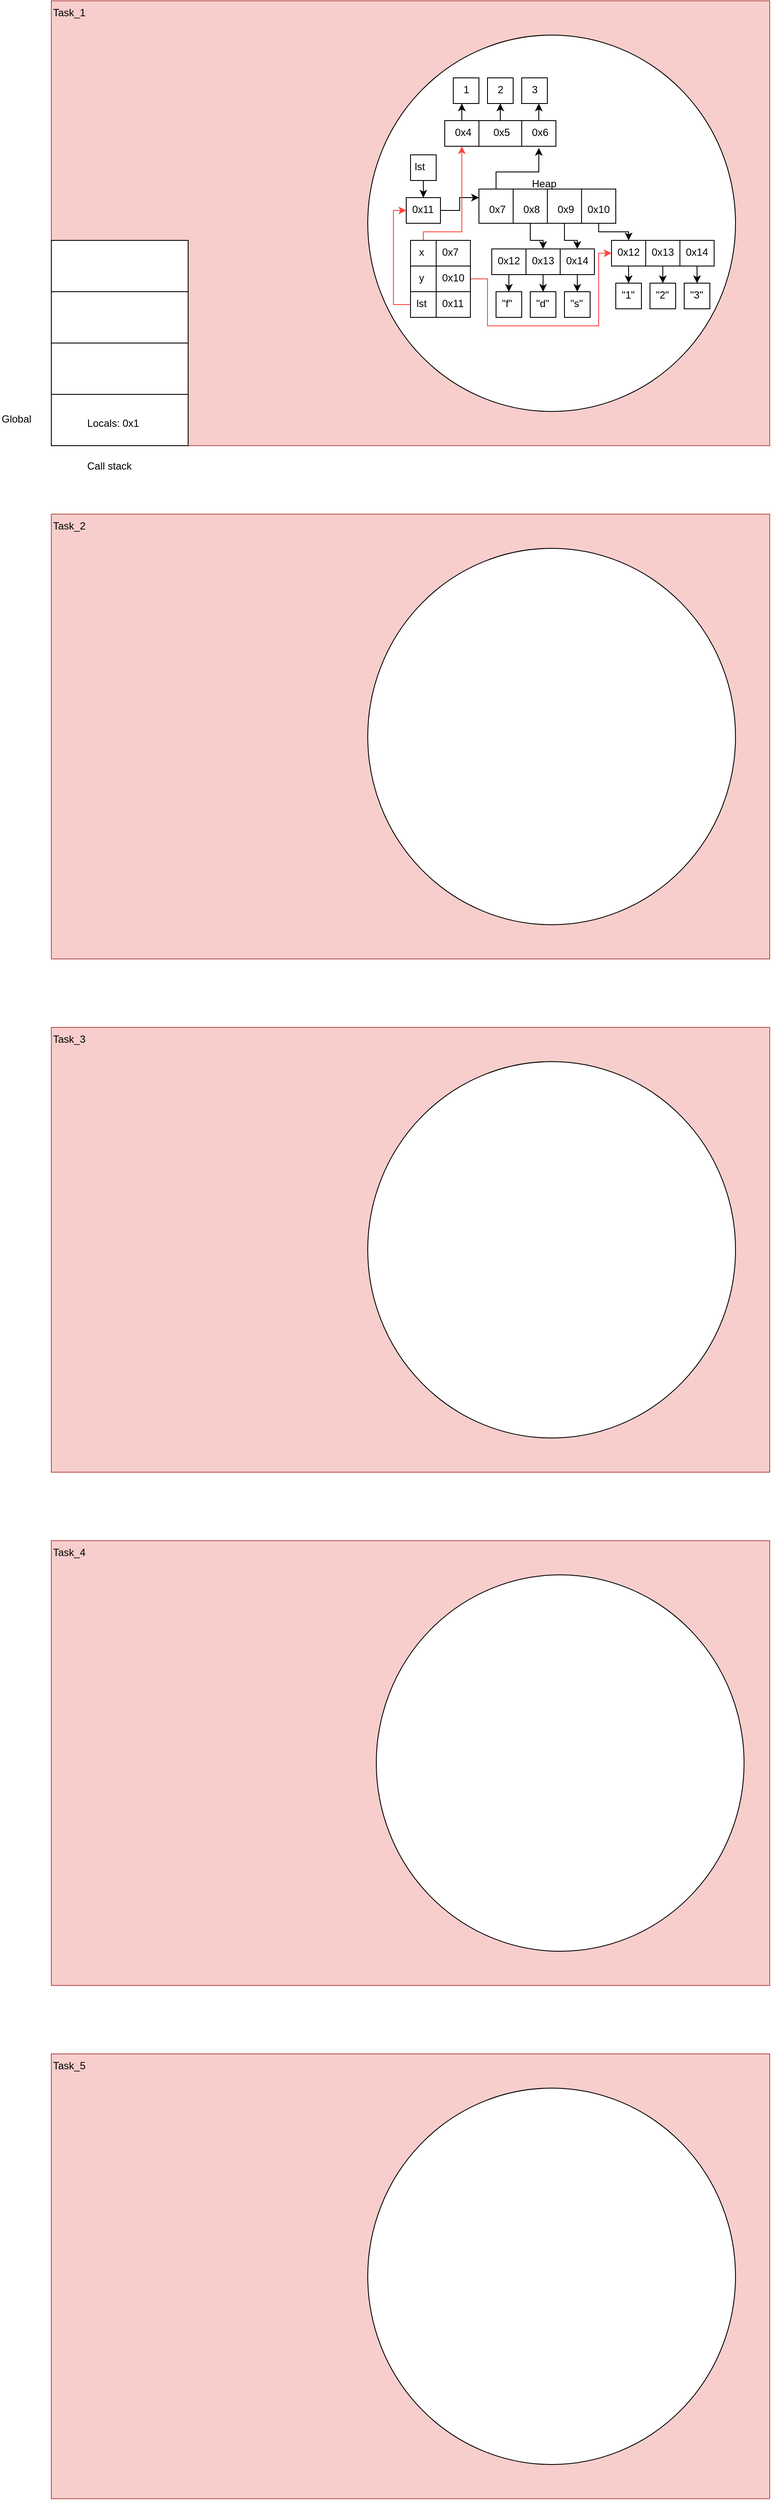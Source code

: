 <mxfile version="24.0.7" type="github">
  <diagram name="Page-1" id="YxQY53uUTO5EtvbG5jYU">
    <mxGraphModel dx="2045" dy="645" grid="1" gridSize="10" guides="1" tooltips="1" connect="1" arrows="1" fold="1" page="1" pageScale="1" pageWidth="850" pageHeight="1100" math="0" shadow="0">
      <root>
        <mxCell id="0" />
        <mxCell id="1" parent="0" />
        <mxCell id="ncwnmVmGd86UKrCinJvC-3" value="" style="rounded=0;whiteSpace=wrap;html=1;fillColor=#f8cecc;strokeColor=#b85450;" vertex="1" parent="1">
          <mxGeometry x="40" y="40" width="840" height="520" as="geometry" />
        </mxCell>
        <mxCell id="ncwnmVmGd86UKrCinJvC-4" value="" style="rounded=0;whiteSpace=wrap;html=1;fillColor=#f8cecc;strokeColor=#b85450;" vertex="1" parent="1">
          <mxGeometry x="40" y="640" width="840" height="520" as="geometry" />
        </mxCell>
        <mxCell id="ncwnmVmGd86UKrCinJvC-5" value="" style="rounded=0;whiteSpace=wrap;html=1;fillColor=#f8cecc;strokeColor=#b85450;" vertex="1" parent="1">
          <mxGeometry x="40" y="1240" width="840" height="520" as="geometry" />
        </mxCell>
        <mxCell id="ncwnmVmGd86UKrCinJvC-6" value="" style="rounded=0;whiteSpace=wrap;html=1;fillColor=#f8cecc;strokeColor=#b85450;" vertex="1" parent="1">
          <mxGeometry x="40" y="1840" width="840" height="520" as="geometry" />
        </mxCell>
        <mxCell id="ncwnmVmGd86UKrCinJvC-7" value="" style="rounded=0;whiteSpace=wrap;html=1;fillColor=#f8cecc;strokeColor=#b85450;" vertex="1" parent="1">
          <mxGeometry x="40" y="2440" width="840" height="520" as="geometry" />
        </mxCell>
        <mxCell id="ncwnmVmGd86UKrCinJvC-8" value="" style="ellipse;whiteSpace=wrap;html=1;" vertex="1" parent="1">
          <mxGeometry x="410" y="80" width="430" height="440" as="geometry" />
        </mxCell>
        <mxCell id="ncwnmVmGd86UKrCinJvC-9" value="" style="rounded=0;whiteSpace=wrap;html=1;" vertex="1" parent="1">
          <mxGeometry x="40" y="500" width="160" height="60" as="geometry" />
        </mxCell>
        <mxCell id="ncwnmVmGd86UKrCinJvC-10" value="" style="rounded=0;whiteSpace=wrap;html=1;" vertex="1" parent="1">
          <mxGeometry x="40" y="440" width="160" height="60" as="geometry" />
        </mxCell>
        <mxCell id="ncwnmVmGd86UKrCinJvC-11" value="" style="rounded=0;whiteSpace=wrap;html=1;" vertex="1" parent="1">
          <mxGeometry x="40" y="380" width="160" height="60" as="geometry" />
        </mxCell>
        <mxCell id="ncwnmVmGd86UKrCinJvC-12" value="" style="rounded=0;whiteSpace=wrap;html=1;" vertex="1" parent="1">
          <mxGeometry x="40" y="320" width="160" height="60" as="geometry" />
        </mxCell>
        <mxCell id="ncwnmVmGd86UKrCinJvC-13" value="Locals: 0x1" style="text;html=1;whiteSpace=wrap;overflow=hidden;rounded=0;" vertex="1" parent="1">
          <mxGeometry x="80" y="520" width="70" height="30" as="geometry" />
        </mxCell>
        <mxCell id="ncwnmVmGd86UKrCinJvC-14" value="Task_1" style="text;html=1;whiteSpace=wrap;overflow=hidden;rounded=0;" vertex="1" parent="1">
          <mxGeometry x="40" y="40" width="160" height="60" as="geometry" />
        </mxCell>
        <mxCell id="ncwnmVmGd86UKrCinJvC-15" value="Task_2" style="text;html=1;whiteSpace=wrap;overflow=hidden;rounded=0;" vertex="1" parent="1">
          <mxGeometry x="40" y="640" width="160" height="60" as="geometry" />
        </mxCell>
        <mxCell id="ncwnmVmGd86UKrCinJvC-16" value="&lt;div&gt;Task_3&lt;/div&gt;&lt;div&gt;&lt;br&gt;&lt;/div&gt;" style="text;html=1;whiteSpace=wrap;overflow=hidden;rounded=0;" vertex="1" parent="1">
          <mxGeometry x="40" y="1240" width="160" height="60" as="geometry" />
        </mxCell>
        <mxCell id="ncwnmVmGd86UKrCinJvC-17" value="&lt;div&gt;Task_4&lt;/div&gt;&lt;div&gt;&lt;br&gt;&lt;/div&gt;" style="text;html=1;whiteSpace=wrap;overflow=hidden;rounded=0;" vertex="1" parent="1">
          <mxGeometry x="40" y="1840" width="160" height="60" as="geometry" />
        </mxCell>
        <mxCell id="ncwnmVmGd86UKrCinJvC-18" value="&lt;div&gt;Task_5&lt;/div&gt;&lt;div&gt;&lt;br&gt;&lt;/div&gt;" style="text;html=1;whiteSpace=wrap;overflow=hidden;rounded=0;" vertex="1" parent="1">
          <mxGeometry x="40" y="2440" width="160" height="60" as="geometry" />
        </mxCell>
        <mxCell id="ncwnmVmGd86UKrCinJvC-19" value="" style="ellipse;whiteSpace=wrap;html=1;" vertex="1" parent="1">
          <mxGeometry x="410" y="680" width="430" height="440" as="geometry" />
        </mxCell>
        <mxCell id="ncwnmVmGd86UKrCinJvC-20" value="" style="ellipse;whiteSpace=wrap;html=1;" vertex="1" parent="1">
          <mxGeometry x="410" y="1280" width="430" height="440" as="geometry" />
        </mxCell>
        <mxCell id="ncwnmVmGd86UKrCinJvC-21" value="" style="ellipse;whiteSpace=wrap;html=1;" vertex="1" parent="1">
          <mxGeometry x="420" y="1880" width="430" height="440" as="geometry" />
        </mxCell>
        <mxCell id="ncwnmVmGd86UKrCinJvC-22" value="" style="ellipse;whiteSpace=wrap;html=1;" vertex="1" parent="1">
          <mxGeometry x="410" y="2480" width="430" height="440" as="geometry" />
        </mxCell>
        <mxCell id="ncwnmVmGd86UKrCinJvC-23" value="" style="rounded=0;whiteSpace=wrap;html=1;" vertex="1" parent="1">
          <mxGeometry x="510" y="130" width="30" height="30" as="geometry" />
        </mxCell>
        <mxCell id="ncwnmVmGd86UKrCinJvC-24" value="" style="rounded=0;whiteSpace=wrap;html=1;" vertex="1" parent="1">
          <mxGeometry x="550" y="130" width="30" height="30" as="geometry" />
        </mxCell>
        <mxCell id="ncwnmVmGd86UKrCinJvC-25" value="" style="rounded=0;whiteSpace=wrap;html=1;" vertex="1" parent="1">
          <mxGeometry x="590" y="130" width="30" height="30" as="geometry" />
        </mxCell>
        <mxCell id="ncwnmVmGd86UKrCinJvC-33" style="edgeStyle=orthogonalEdgeStyle;rounded=0;orthogonalLoop=1;jettySize=auto;html=1;entryX=0.5;entryY=1;entryDx=0;entryDy=0;" edge="1" parent="1" source="ncwnmVmGd86UKrCinJvC-27" target="ncwnmVmGd86UKrCinJvC-24">
          <mxGeometry relative="1" as="geometry" />
        </mxCell>
        <mxCell id="ncwnmVmGd86UKrCinJvC-27" value="" style="rounded=0;whiteSpace=wrap;html=1;" vertex="1" parent="1">
          <mxGeometry x="540" y="180" width="50" height="30" as="geometry" />
        </mxCell>
        <mxCell id="ncwnmVmGd86UKrCinJvC-28" value="" style="rounded=0;whiteSpace=wrap;html=1;" vertex="1" parent="1">
          <mxGeometry x="590" y="180" width="40" height="30" as="geometry" />
        </mxCell>
        <mxCell id="ncwnmVmGd86UKrCinJvC-32" style="edgeStyle=orthogonalEdgeStyle;rounded=0;orthogonalLoop=1;jettySize=auto;html=1;" edge="1" parent="1" source="ncwnmVmGd86UKrCinJvC-30">
          <mxGeometry relative="1" as="geometry">
            <mxPoint x="520" y="160" as="targetPoint" />
          </mxGeometry>
        </mxCell>
        <mxCell id="ncwnmVmGd86UKrCinJvC-30" value="" style="rounded=0;whiteSpace=wrap;html=1;" vertex="1" parent="1">
          <mxGeometry x="500" y="180" width="40" height="30" as="geometry" />
        </mxCell>
        <mxCell id="ncwnmVmGd86UKrCinJvC-34" style="edgeStyle=orthogonalEdgeStyle;rounded=0;orthogonalLoop=1;jettySize=auto;html=1;entryX=0.696;entryY=1.028;entryDx=0;entryDy=0;entryPerimeter=0;" edge="1" parent="1" source="ncwnmVmGd86UKrCinJvC-28" target="ncwnmVmGd86UKrCinJvC-25">
          <mxGeometry relative="1" as="geometry" />
        </mxCell>
        <mxCell id="ncwnmVmGd86UKrCinJvC-35" value="1" style="text;html=1;whiteSpace=wrap;overflow=hidden;rounded=0;" vertex="1" parent="1">
          <mxGeometry x="520" y="130" width="20" height="20" as="geometry" />
        </mxCell>
        <mxCell id="ncwnmVmGd86UKrCinJvC-36" value="2" style="text;html=1;whiteSpace=wrap;overflow=hidden;rounded=0;" vertex="1" parent="1">
          <mxGeometry x="560" y="130" width="20" height="20" as="geometry" />
        </mxCell>
        <mxCell id="ncwnmVmGd86UKrCinJvC-37" value="3" style="text;html=1;whiteSpace=wrap;overflow=hidden;rounded=0;" vertex="1" parent="1">
          <mxGeometry x="600" y="130" width="20" height="20" as="geometry" />
        </mxCell>
        <mxCell id="ncwnmVmGd86UKrCinJvC-38" value="0x4" style="text;html=1;whiteSpace=wrap;overflow=hidden;rounded=0;" vertex="1" parent="1">
          <mxGeometry x="510" y="180" width="30" height="30" as="geometry" />
        </mxCell>
        <mxCell id="ncwnmVmGd86UKrCinJvC-39" value="0x5" style="text;html=1;whiteSpace=wrap;overflow=hidden;rounded=0;" vertex="1" parent="1">
          <mxGeometry x="555" y="180" width="30" height="30" as="geometry" />
        </mxCell>
        <mxCell id="ncwnmVmGd86UKrCinJvC-40" value="&lt;div&gt;0x6&lt;/div&gt;&lt;div&gt;&lt;br&gt;&lt;/div&gt;" style="text;html=1;whiteSpace=wrap;overflow=hidden;rounded=0;" vertex="1" parent="1">
          <mxGeometry x="600" y="180" width="30" height="30" as="geometry" />
        </mxCell>
        <mxCell id="ncwnmVmGd86UKrCinJvC-41" value="" style="rounded=0;whiteSpace=wrap;html=1;" vertex="1" parent="1">
          <mxGeometry x="540" y="260" width="40" height="40" as="geometry" />
        </mxCell>
        <mxCell id="ncwnmVmGd86UKrCinJvC-107" style="edgeStyle=orthogonalEdgeStyle;rounded=0;orthogonalLoop=1;jettySize=auto;html=1;entryX=0.5;entryY=0;entryDx=0;entryDy=0;" edge="1" parent="1" source="ncwnmVmGd86UKrCinJvC-42" target="ncwnmVmGd86UKrCinJvC-59">
          <mxGeometry relative="1" as="geometry" />
        </mxCell>
        <mxCell id="ncwnmVmGd86UKrCinJvC-42" value="" style="rounded=0;whiteSpace=wrap;html=1;" vertex="1" parent="1">
          <mxGeometry x="580" y="260" width="40" height="40" as="geometry" />
        </mxCell>
        <mxCell id="ncwnmVmGd86UKrCinJvC-108" style="edgeStyle=orthogonalEdgeStyle;rounded=0;orthogonalLoop=1;jettySize=auto;html=1;entryX=0.5;entryY=0;entryDx=0;entryDy=0;" edge="1" parent="1" source="ncwnmVmGd86UKrCinJvC-43" target="ncwnmVmGd86UKrCinJvC-58">
          <mxGeometry relative="1" as="geometry" />
        </mxCell>
        <mxCell id="ncwnmVmGd86UKrCinJvC-43" value="" style="rounded=0;whiteSpace=wrap;html=1;" vertex="1" parent="1">
          <mxGeometry x="620" y="260" width="40" height="40" as="geometry" />
        </mxCell>
        <mxCell id="ncwnmVmGd86UKrCinJvC-109" style="edgeStyle=orthogonalEdgeStyle;rounded=0;orthogonalLoop=1;jettySize=auto;html=1;" edge="1" parent="1" source="ncwnmVmGd86UKrCinJvC-44" target="ncwnmVmGd86UKrCinJvC-70">
          <mxGeometry relative="1" as="geometry">
            <Array as="points">
              <mxPoint x="680" y="310" />
              <mxPoint x="715" y="310" />
            </Array>
          </mxGeometry>
        </mxCell>
        <mxCell id="ncwnmVmGd86UKrCinJvC-44" value="" style="rounded=0;whiteSpace=wrap;html=1;" vertex="1" parent="1">
          <mxGeometry x="660" y="260" width="40" height="40" as="geometry" />
        </mxCell>
        <mxCell id="ncwnmVmGd86UKrCinJvC-45" value="0x7" style="text;html=1;whiteSpace=wrap;overflow=hidden;rounded=0;" vertex="1" parent="1">
          <mxGeometry x="550" y="270" width="30" height="20" as="geometry" />
        </mxCell>
        <mxCell id="ncwnmVmGd86UKrCinJvC-46" value="0x8" style="text;html=1;whiteSpace=wrap;overflow=hidden;rounded=0;" vertex="1" parent="1">
          <mxGeometry x="590" y="270" width="30" height="20" as="geometry" />
        </mxCell>
        <mxCell id="ncwnmVmGd86UKrCinJvC-48" value="0x9" style="text;html=1;whiteSpace=wrap;overflow=hidden;rounded=0;" vertex="1" parent="1">
          <mxGeometry x="630" y="270" width="30" height="20" as="geometry" />
        </mxCell>
        <mxCell id="ncwnmVmGd86UKrCinJvC-49" value="&lt;div&gt;0x10&lt;/div&gt;" style="text;html=1;whiteSpace=wrap;overflow=hidden;rounded=0;" vertex="1" parent="1">
          <mxGeometry x="665" y="270" width="30" height="20" as="geometry" />
        </mxCell>
        <mxCell id="ncwnmVmGd86UKrCinJvC-64" style="edgeStyle=orthogonalEdgeStyle;rounded=0;orthogonalLoop=1;jettySize=auto;html=1;entryX=0.5;entryY=0;entryDx=0;entryDy=0;" edge="1" parent="1" source="ncwnmVmGd86UKrCinJvC-50" target="ncwnmVmGd86UKrCinJvC-60">
          <mxGeometry relative="1" as="geometry" />
        </mxCell>
        <mxCell id="ncwnmVmGd86UKrCinJvC-50" value="" style="rounded=0;whiteSpace=wrap;html=1;" vertex="1" parent="1">
          <mxGeometry x="555" y="330" width="40" height="30" as="geometry" />
        </mxCell>
        <mxCell id="ncwnmVmGd86UKrCinJvC-65" style="edgeStyle=orthogonalEdgeStyle;rounded=0;orthogonalLoop=1;jettySize=auto;html=1;entryX=0.5;entryY=0;entryDx=0;entryDy=0;" edge="1" parent="1" source="ncwnmVmGd86UKrCinJvC-52" target="ncwnmVmGd86UKrCinJvC-61">
          <mxGeometry relative="1" as="geometry" />
        </mxCell>
        <mxCell id="ncwnmVmGd86UKrCinJvC-52" value="" style="rounded=0;whiteSpace=wrap;html=1;" vertex="1" parent="1">
          <mxGeometry x="595" y="330" width="40" height="30" as="geometry" />
        </mxCell>
        <mxCell id="ncwnmVmGd86UKrCinJvC-66" style="edgeStyle=orthogonalEdgeStyle;rounded=0;orthogonalLoop=1;jettySize=auto;html=1;entryX=0.5;entryY=0;entryDx=0;entryDy=0;" edge="1" parent="1" source="ncwnmVmGd86UKrCinJvC-53" target="ncwnmVmGd86UKrCinJvC-62">
          <mxGeometry relative="1" as="geometry" />
        </mxCell>
        <mxCell id="ncwnmVmGd86UKrCinJvC-53" value="" style="rounded=0;whiteSpace=wrap;html=1;" vertex="1" parent="1">
          <mxGeometry x="635" y="330" width="40" height="30" as="geometry" />
        </mxCell>
        <mxCell id="ncwnmVmGd86UKrCinJvC-54" value="0x12" style="text;html=1;whiteSpace=wrap;overflow=hidden;rounded=0;" vertex="1" parent="1">
          <mxGeometry x="560" y="330" width="30" height="20" as="geometry" />
        </mxCell>
        <mxCell id="ncwnmVmGd86UKrCinJvC-58" value="&lt;div&gt;0x14&lt;/div&gt;" style="text;html=1;whiteSpace=wrap;overflow=hidden;rounded=0;" vertex="1" parent="1">
          <mxGeometry x="640" y="330" width="30" height="20" as="geometry" />
        </mxCell>
        <mxCell id="ncwnmVmGd86UKrCinJvC-59" value="0x13" style="text;html=1;whiteSpace=wrap;overflow=hidden;rounded=0;" vertex="1" parent="1">
          <mxGeometry x="600" y="330" width="30" height="20" as="geometry" />
        </mxCell>
        <mxCell id="ncwnmVmGd86UKrCinJvC-60" value="" style="rounded=0;whiteSpace=wrap;html=1;" vertex="1" parent="1">
          <mxGeometry x="560" y="380" width="30" height="30" as="geometry" />
        </mxCell>
        <mxCell id="ncwnmVmGd86UKrCinJvC-61" value="" style="rounded=0;whiteSpace=wrap;html=1;" vertex="1" parent="1">
          <mxGeometry x="600" y="380" width="30" height="30" as="geometry" />
        </mxCell>
        <mxCell id="ncwnmVmGd86UKrCinJvC-62" value="" style="rounded=0;whiteSpace=wrap;html=1;" vertex="1" parent="1">
          <mxGeometry x="640" y="380" width="30" height="30" as="geometry" />
        </mxCell>
        <mxCell id="ncwnmVmGd86UKrCinJvC-67" value="&quot;f&quot;" style="text;html=1;whiteSpace=wrap;overflow=hidden;rounded=0;" vertex="1" parent="1">
          <mxGeometry x="565" y="380" width="20" height="20" as="geometry" />
        </mxCell>
        <mxCell id="ncwnmVmGd86UKrCinJvC-68" value="&quot;d&quot;" style="text;html=1;whiteSpace=wrap;overflow=hidden;rounded=0;" vertex="1" parent="1">
          <mxGeometry x="605" y="380" width="20" height="20" as="geometry" />
        </mxCell>
        <mxCell id="ncwnmVmGd86UKrCinJvC-69" value="&quot;s&quot;" style="text;html=1;whiteSpace=wrap;overflow=hidden;rounded=0;" vertex="1" parent="1">
          <mxGeometry x="645" y="380" width="20" height="20" as="geometry" />
        </mxCell>
        <mxCell id="ncwnmVmGd86UKrCinJvC-82" style="edgeStyle=orthogonalEdgeStyle;rounded=0;orthogonalLoop=1;jettySize=auto;html=1;entryX=0.5;entryY=0;entryDx=0;entryDy=0;" edge="1" parent="1" source="ncwnmVmGd86UKrCinJvC-70" target="ncwnmVmGd86UKrCinJvC-77">
          <mxGeometry relative="1" as="geometry" />
        </mxCell>
        <mxCell id="ncwnmVmGd86UKrCinJvC-70" value="" style="rounded=0;whiteSpace=wrap;html=1;" vertex="1" parent="1">
          <mxGeometry x="695" y="320" width="40" height="30" as="geometry" />
        </mxCell>
        <mxCell id="ncwnmVmGd86UKrCinJvC-83" style="edgeStyle=orthogonalEdgeStyle;rounded=0;orthogonalLoop=1;jettySize=auto;html=1;entryX=0.5;entryY=0;entryDx=0;entryDy=0;" edge="1" parent="1" source="ncwnmVmGd86UKrCinJvC-71" target="ncwnmVmGd86UKrCinJvC-76">
          <mxGeometry relative="1" as="geometry" />
        </mxCell>
        <mxCell id="ncwnmVmGd86UKrCinJvC-71" value="" style="rounded=0;whiteSpace=wrap;html=1;" vertex="1" parent="1">
          <mxGeometry x="735" y="320" width="40" height="30" as="geometry" />
        </mxCell>
        <mxCell id="ncwnmVmGd86UKrCinJvC-84" style="edgeStyle=orthogonalEdgeStyle;rounded=0;orthogonalLoop=1;jettySize=auto;html=1;entryX=0.5;entryY=0;entryDx=0;entryDy=0;" edge="1" parent="1" source="ncwnmVmGd86UKrCinJvC-72" target="ncwnmVmGd86UKrCinJvC-78">
          <mxGeometry relative="1" as="geometry" />
        </mxCell>
        <mxCell id="ncwnmVmGd86UKrCinJvC-72" value="" style="rounded=0;whiteSpace=wrap;html=1;" vertex="1" parent="1">
          <mxGeometry x="775" y="320" width="40" height="30" as="geometry" />
        </mxCell>
        <mxCell id="ncwnmVmGd86UKrCinJvC-76" value="" style="rounded=0;whiteSpace=wrap;html=1;" vertex="1" parent="1">
          <mxGeometry x="740" y="370" width="30" height="30" as="geometry" />
        </mxCell>
        <mxCell id="ncwnmVmGd86UKrCinJvC-77" value="" style="rounded=0;whiteSpace=wrap;html=1;" vertex="1" parent="1">
          <mxGeometry x="700" y="370" width="30" height="30" as="geometry" />
        </mxCell>
        <mxCell id="ncwnmVmGd86UKrCinJvC-78" value="" style="rounded=0;whiteSpace=wrap;html=1;" vertex="1" parent="1">
          <mxGeometry x="780" y="370" width="30" height="30" as="geometry" />
        </mxCell>
        <mxCell id="ncwnmVmGd86UKrCinJvC-79" value="0x12" style="text;html=1;whiteSpace=wrap;overflow=hidden;rounded=0;" vertex="1" parent="1">
          <mxGeometry x="700" y="320" width="30" height="20" as="geometry" />
        </mxCell>
        <mxCell id="ncwnmVmGd86UKrCinJvC-80" value="0x13" style="text;html=1;whiteSpace=wrap;overflow=hidden;rounded=0;" vertex="1" parent="1">
          <mxGeometry x="740" y="320" width="30" height="20" as="geometry" />
        </mxCell>
        <mxCell id="ncwnmVmGd86UKrCinJvC-81" value="&lt;div&gt;0x14&lt;/div&gt;" style="text;html=1;whiteSpace=wrap;overflow=hidden;rounded=0;" vertex="1" parent="1">
          <mxGeometry x="780" y="320" width="30" height="20" as="geometry" />
        </mxCell>
        <mxCell id="ncwnmVmGd86UKrCinJvC-85" value="&quot;1&quot;" style="text;html=1;whiteSpace=wrap;overflow=hidden;rounded=0;" vertex="1" parent="1">
          <mxGeometry x="705" y="370" width="20" height="20" as="geometry" />
        </mxCell>
        <mxCell id="ncwnmVmGd86UKrCinJvC-88" value="&quot;2&quot;" style="text;html=1;whiteSpace=wrap;overflow=hidden;rounded=0;" vertex="1" parent="1">
          <mxGeometry x="745" y="370" width="20" height="20" as="geometry" />
        </mxCell>
        <mxCell id="ncwnmVmGd86UKrCinJvC-89" value="&quot;3&quot;" style="text;html=1;whiteSpace=wrap;overflow=hidden;rounded=0;" vertex="1" parent="1">
          <mxGeometry x="785" y="370" width="20" height="20" as="geometry" />
        </mxCell>
        <mxCell id="ncwnmVmGd86UKrCinJvC-106" style="edgeStyle=orthogonalEdgeStyle;rounded=0;orthogonalLoop=1;jettySize=auto;html=1;entryX=0;entryY=0.25;entryDx=0;entryDy=0;" edge="1" parent="1" source="ncwnmVmGd86UKrCinJvC-90" target="ncwnmVmGd86UKrCinJvC-41">
          <mxGeometry relative="1" as="geometry" />
        </mxCell>
        <mxCell id="ncwnmVmGd86UKrCinJvC-90" value="" style="rounded=0;whiteSpace=wrap;html=1;" vertex="1" parent="1">
          <mxGeometry x="455" y="270" width="40" height="30" as="geometry" />
        </mxCell>
        <mxCell id="ncwnmVmGd86UKrCinJvC-105" style="edgeStyle=orthogonalEdgeStyle;rounded=0;orthogonalLoop=1;jettySize=auto;html=1;entryX=0.5;entryY=0;entryDx=0;entryDy=0;" edge="1" parent="1" source="ncwnmVmGd86UKrCinJvC-91" target="ncwnmVmGd86UKrCinJvC-99">
          <mxGeometry relative="1" as="geometry" />
        </mxCell>
        <mxCell id="ncwnmVmGd86UKrCinJvC-91" value="" style="rounded=0;whiteSpace=wrap;html=1;" vertex="1" parent="1">
          <mxGeometry x="460" y="220" width="30" height="30" as="geometry" />
        </mxCell>
        <mxCell id="ncwnmVmGd86UKrCinJvC-120" style="edgeStyle=orthogonalEdgeStyle;rounded=0;orthogonalLoop=1;jettySize=auto;html=1;entryX=0.5;entryY=1;entryDx=0;entryDy=0;strokeColor=#FF4640;" edge="1" parent="1" source="ncwnmVmGd86UKrCinJvC-92" target="ncwnmVmGd86UKrCinJvC-30">
          <mxGeometry relative="1" as="geometry">
            <Array as="points">
              <mxPoint x="475" y="310" />
              <mxPoint x="520" y="310" />
            </Array>
          </mxGeometry>
        </mxCell>
        <mxCell id="ncwnmVmGd86UKrCinJvC-92" value="" style="rounded=0;whiteSpace=wrap;html=1;" vertex="1" parent="1">
          <mxGeometry x="460" y="320" width="30" height="30" as="geometry" />
        </mxCell>
        <mxCell id="ncwnmVmGd86UKrCinJvC-93" value="" style="rounded=0;whiteSpace=wrap;html=1;" vertex="1" parent="1">
          <mxGeometry x="460" y="350" width="30" height="30" as="geometry" />
        </mxCell>
        <mxCell id="ncwnmVmGd86UKrCinJvC-119" style="edgeStyle=orthogonalEdgeStyle;rounded=0;orthogonalLoop=1;jettySize=auto;html=1;entryX=0;entryY=0.5;entryDx=0;entryDy=0;strokeColor=#FF4640;" edge="1" parent="1" source="ncwnmVmGd86UKrCinJvC-94" target="ncwnmVmGd86UKrCinJvC-90">
          <mxGeometry relative="1" as="geometry">
            <Array as="points">
              <mxPoint x="440" y="395" />
              <mxPoint x="440" y="285" />
            </Array>
          </mxGeometry>
        </mxCell>
        <mxCell id="ncwnmVmGd86UKrCinJvC-94" value="" style="rounded=0;whiteSpace=wrap;html=1;" vertex="1" parent="1">
          <mxGeometry x="460" y="380" width="30" height="30" as="geometry" />
        </mxCell>
        <mxCell id="ncwnmVmGd86UKrCinJvC-95" value="" style="rounded=0;whiteSpace=wrap;html=1;" vertex="1" parent="1">
          <mxGeometry x="490" y="320" width="40" height="30" as="geometry" />
        </mxCell>
        <mxCell id="ncwnmVmGd86UKrCinJvC-121" style="edgeStyle=orthogonalEdgeStyle;rounded=0;orthogonalLoop=1;jettySize=auto;html=1;entryX=0;entryY=0.5;entryDx=0;entryDy=0;strokeColor=#FF4640;" edge="1" parent="1" source="ncwnmVmGd86UKrCinJvC-96" target="ncwnmVmGd86UKrCinJvC-70">
          <mxGeometry relative="1" as="geometry">
            <Array as="points">
              <mxPoint x="550" y="365" />
              <mxPoint x="550" y="420" />
              <mxPoint x="680" y="420" />
              <mxPoint x="680" y="335" />
            </Array>
          </mxGeometry>
        </mxCell>
        <mxCell id="ncwnmVmGd86UKrCinJvC-96" value="" style="rounded=0;whiteSpace=wrap;html=1;" vertex="1" parent="1">
          <mxGeometry x="490" y="350" width="40" height="30" as="geometry" />
        </mxCell>
        <mxCell id="ncwnmVmGd86UKrCinJvC-97" value="" style="rounded=0;whiteSpace=wrap;html=1;" vertex="1" parent="1">
          <mxGeometry x="490" y="380" width="40" height="30" as="geometry" />
        </mxCell>
        <mxCell id="ncwnmVmGd86UKrCinJvC-98" value="&lt;div&gt;lst&lt;/div&gt;&lt;div&gt;&lt;br&gt;&lt;/div&gt;" style="text;html=1;whiteSpace=wrap;overflow=hidden;rounded=0;" vertex="1" parent="1">
          <mxGeometry x="462.5" y="220" width="25" height="20" as="geometry" />
        </mxCell>
        <mxCell id="ncwnmVmGd86UKrCinJvC-99" value="&lt;div&gt;0x11&lt;/div&gt;" style="text;html=1;whiteSpace=wrap;overflow=hidden;rounded=0;" vertex="1" parent="1">
          <mxGeometry x="460" y="270" width="30" height="20" as="geometry" />
        </mxCell>
        <mxCell id="ncwnmVmGd86UKrCinJvC-102" style="edgeStyle=orthogonalEdgeStyle;rounded=0;orthogonalLoop=1;jettySize=auto;html=1;entryX=0.501;entryY=1.065;entryDx=0;entryDy=0;entryPerimeter=0;" edge="1" parent="1" source="ncwnmVmGd86UKrCinJvC-41" target="ncwnmVmGd86UKrCinJvC-28">
          <mxGeometry relative="1" as="geometry">
            <Array as="points">
              <mxPoint x="560" y="240" />
              <mxPoint x="610" y="240" />
            </Array>
          </mxGeometry>
        </mxCell>
        <mxCell id="ncwnmVmGd86UKrCinJvC-103" value="Heap" style="text;html=1;whiteSpace=wrap;overflow=hidden;rounded=0;" vertex="1" parent="1">
          <mxGeometry x="600" y="240" width="35" height="20" as="geometry" />
        </mxCell>
        <mxCell id="ncwnmVmGd86UKrCinJvC-110" value="0x7" style="text;html=1;whiteSpace=wrap;overflow=hidden;rounded=0;" vertex="1" parent="1">
          <mxGeometry x="495" y="320" width="30" height="20" as="geometry" />
        </mxCell>
        <mxCell id="ncwnmVmGd86UKrCinJvC-111" value="0x10" style="text;html=1;whiteSpace=wrap;overflow=hidden;rounded=0;" vertex="1" parent="1">
          <mxGeometry x="495" y="350" width="30" height="20" as="geometry" />
        </mxCell>
        <mxCell id="ncwnmVmGd86UKrCinJvC-112" value="&lt;div&gt;0x11&lt;/div&gt;" style="text;html=1;whiteSpace=wrap;overflow=hidden;rounded=0;" vertex="1" parent="1">
          <mxGeometry x="495" y="380" width="30" height="20" as="geometry" />
        </mxCell>
        <mxCell id="ncwnmVmGd86UKrCinJvC-114" value="x" style="text;html=1;whiteSpace=wrap;overflow=hidden;rounded=0;" vertex="1" parent="1">
          <mxGeometry x="467.5" y="320" width="22.5" height="20" as="geometry" />
        </mxCell>
        <mxCell id="ncwnmVmGd86UKrCinJvC-115" value="y" style="text;html=1;whiteSpace=wrap;overflow=hidden;rounded=0;" vertex="1" parent="1">
          <mxGeometry x="467.5" y="350" width="22.5" height="20" as="geometry" />
        </mxCell>
        <mxCell id="ncwnmVmGd86UKrCinJvC-116" value="&lt;div&gt;lst&lt;/div&gt;&lt;div&gt;&lt;br&gt;&lt;/div&gt;" style="text;html=1;whiteSpace=wrap;overflow=hidden;rounded=0;" vertex="1" parent="1">
          <mxGeometry x="465" y="380" width="25" height="20" as="geometry" />
        </mxCell>
        <mxCell id="ncwnmVmGd86UKrCinJvC-117" value="Global" style="text;html=1;whiteSpace=wrap;overflow=hidden;rounded=0;" vertex="1" parent="1">
          <mxGeometry x="-20" y="515" width="50" height="30" as="geometry" />
        </mxCell>
        <mxCell id="ncwnmVmGd86UKrCinJvC-118" value="&lt;div&gt;Call stack&lt;/div&gt;&lt;div&gt;&lt;br&gt;&lt;/div&gt;" style="text;html=1;whiteSpace=wrap;overflow=hidden;rounded=0;" vertex="1" parent="1">
          <mxGeometry x="80" y="570" width="60" height="30" as="geometry" />
        </mxCell>
      </root>
    </mxGraphModel>
  </diagram>
</mxfile>
